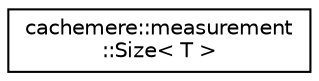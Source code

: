 digraph "Graphical Class Hierarchy"
{
 // LATEX_PDF_SIZE
  edge [fontname="Helvetica",fontsize="10",labelfontname="Helvetica",labelfontsize="10"];
  node [fontname="Helvetica",fontsize="10",shape=record];
  rankdir="LR";
  Node0 [label="cachemere::measurement\l::Size\< T \>",height=0.2,width=0.4,color="black", fillcolor="white", style="filled",URL="$structcachemere_1_1measurement_1_1Size.html",tooltip="Get the size of an object via a user-defined size() method."];
}
